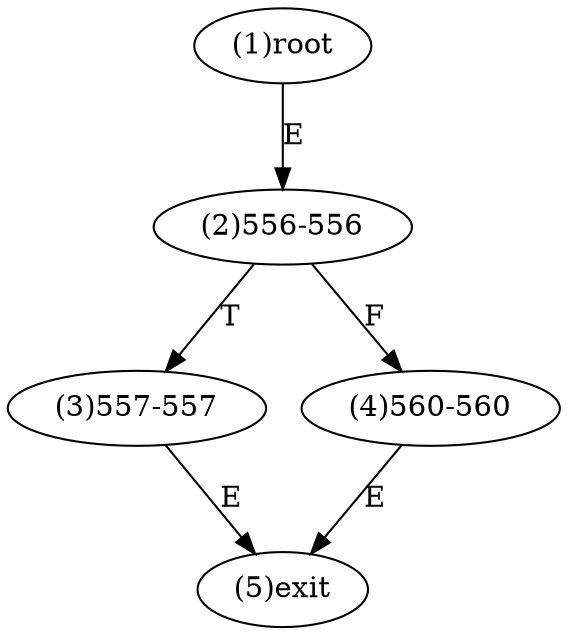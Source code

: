 digraph "" { 
1[ label="(1)root"];
2[ label="(2)556-556"];
3[ label="(3)557-557"];
4[ label="(4)560-560"];
5[ label="(5)exit"];
1->2[ label="E"];
2->4[ label="F"];
2->3[ label="T"];
3->5[ label="E"];
4->5[ label="E"];
}